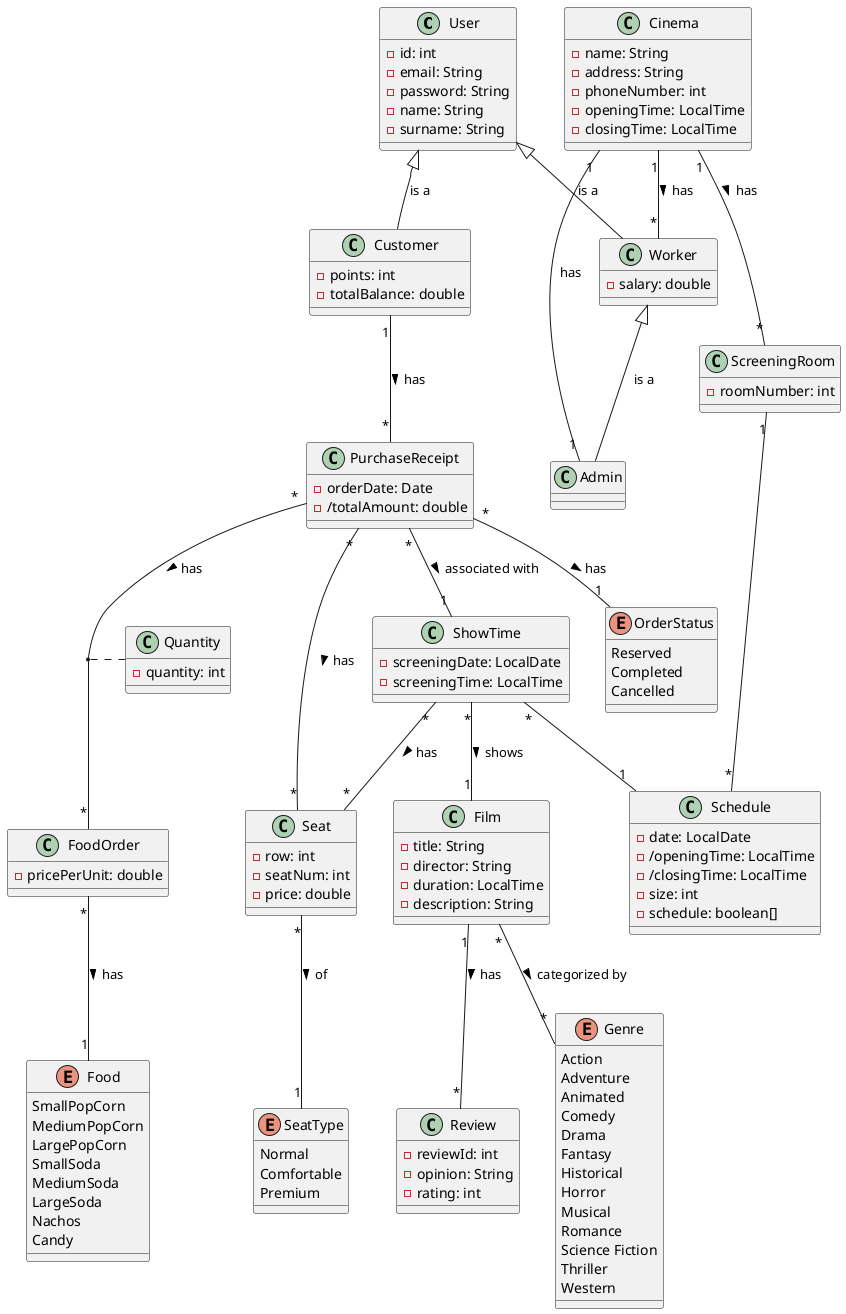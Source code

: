 
@startuml
class User{
  -id: int
  -email: String
  -password: String
  -name: String
  -surname: String

}

class Customer{
  -points: int
  -totalBalance: double
}

class Worker{
    -salary: double
}

class Admin{
}

class Cinema{
    -name: String
    -address: String
    -phoneNumber: int
    -openingTime: LocalTime
    -closingTime: LocalTime
}

class PurchaseReceipt{
  -orderDate: Date
  -/totalAmount: double
}

class Schedule{
  -date: LocalDate
  -/openingTime: LocalTime
  -/closingTime: LocalTime
  -size: int
  -schedule: boolean[]
}

class FoodOrder{
  -pricePerUnit: double
}

class ScreeningRoom{
  -roomNumber: int
}

class ShowTime{
  -screeningDate: LocalDate
  -screeningTime: LocalTime
}

class Film{
  -title: String
  -director: String
  -duration: LocalTime
  -description: String
}

class Review{
  -reviewId: int
  -opinion: String
  -rating: int
}

class Seat{
  -row: int
  -seatNum: int
  -price: double
}

class Quantity{
  -quantity: int
}

enum Genre{
  Action
  Adventure
  Animated
  Comedy
  Drama
  Fantasy
  Historical
  Horror
  Musical
  Romance
  Science Fiction
  Thriller
  Western
}

enum OrderStatus{
  Reserved
  Completed
  Cancelled
}

enum Food{
  SmallPopCorn
  MediumPopCorn
  LargePopCorn
  SmallSoda
  MediumSoda
  LargeSoda
  Nachos
  Candy
}

enum SeatType{
  Normal
  Comfortable
  Premium
}

User <|-- Customer: is a
User <|-- Worker: is a
Worker<|-- Admin: is a

Customer "1" -- "*" PurchaseReceipt: has >
Cinema "1" -- "*" ScreeningRoom: has >
Cinema "1" -- "1" Admin: has
Cinema "1" -- "*" Worker: has >

ScreeningRoom "1" -- "*" Schedule
ShowTime "*" -- "*" Seat: has >
ShowTime "*" -- "1" Schedule

Seat "*" -- "1" SeatType: of >
ShowTime "*" -- "1" Film: shows >
Film "1" -- "*" Review: has >
Film "*" -- "*" Genre : categorized by >

PurchaseReceipt "*" -- "*" Seat: has >
PurchaseReceipt "*" -- "1" ShowTime: associated with >
PurchaseReceipt "*" -- "1" OrderStatus : has >
PurchaseReceipt "*" -- "*" FoodOrder: has >

FoodOrder "*" -- "1" Food: has >
(PurchaseReceipt, FoodOrder) .. Quantity
@enduml
